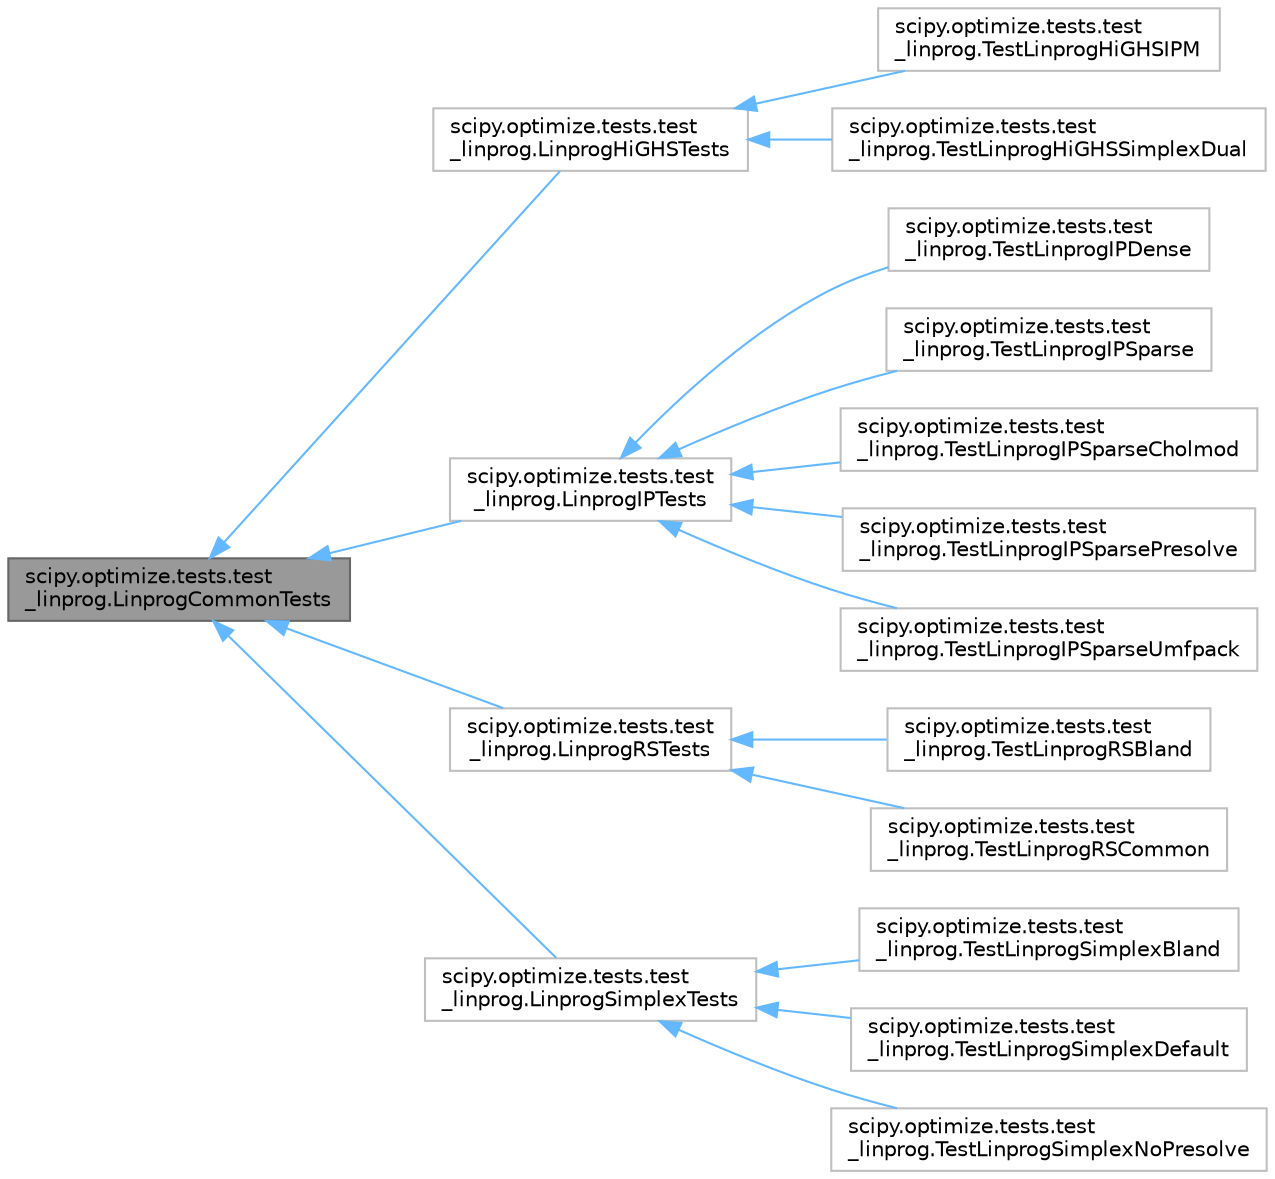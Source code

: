 digraph "scipy.optimize.tests.test_linprog.LinprogCommonTests"
{
 // LATEX_PDF_SIZE
  bgcolor="transparent";
  edge [fontname=Helvetica,fontsize=10,labelfontname=Helvetica,labelfontsize=10];
  node [fontname=Helvetica,fontsize=10,shape=box,height=0.2,width=0.4];
  rankdir="LR";
  Node1 [id="Node000001",label="scipy.optimize.tests.test\l_linprog.LinprogCommonTests",height=0.2,width=0.4,color="gray40", fillcolor="grey60", style="filled", fontcolor="black",tooltip="Common Tests #."];
  Node1 -> Node2 [id="edge1_Node000001_Node000002",dir="back",color="steelblue1",style="solid",tooltip=" "];
  Node2 [id="Node000002",label="scipy.optimize.tests.test\l_linprog.LinprogHiGHSTests",height=0.2,width=0.4,color="grey75", fillcolor="white", style="filled",URL="$d8/d46/classscipy_1_1optimize_1_1tests_1_1test__linprog_1_1LinprogHiGHSTests.html",tooltip=" "];
  Node2 -> Node3 [id="edge2_Node000002_Node000003",dir="back",color="steelblue1",style="solid",tooltip=" "];
  Node3 [id="Node000003",label="scipy.optimize.tests.test\l_linprog.TestLinprogHiGHSIPM",height=0.2,width=0.4,color="grey75", fillcolor="white", style="filled",URL="$d6/dd6/classscipy_1_1optimize_1_1tests_1_1test__linprog_1_1TestLinprogHiGHSIPM.html",tooltip=" "];
  Node2 -> Node4 [id="edge3_Node000002_Node000004",dir="back",color="steelblue1",style="solid",tooltip=" "];
  Node4 [id="Node000004",label="scipy.optimize.tests.test\l_linprog.TestLinprogHiGHSSimplexDual",height=0.2,width=0.4,color="grey75", fillcolor="white", style="filled",URL="$dc/db4/classscipy_1_1optimize_1_1tests_1_1test__linprog_1_1TestLinprogHiGHSSimplexDual.html",tooltip=" "];
  Node1 -> Node5 [id="edge4_Node000001_Node000005",dir="back",color="steelblue1",style="solid",tooltip=" "];
  Node5 [id="Node000005",label="scipy.optimize.tests.test\l_linprog.LinprogIPTests",height=0.2,width=0.4,color="grey75", fillcolor="white", style="filled",URL="$d9/db6/classscipy_1_1optimize_1_1tests_1_1test__linprog_1_1LinprogIPTests.html",tooltip=" "];
  Node5 -> Node6 [id="edge5_Node000005_Node000006",dir="back",color="steelblue1",style="solid",tooltip=" "];
  Node6 [id="Node000006",label="scipy.optimize.tests.test\l_linprog.TestLinprogIPDense",height=0.2,width=0.4,color="grey75", fillcolor="white", style="filled",URL="$dd/de0/classscipy_1_1optimize_1_1tests_1_1test__linprog_1_1TestLinprogIPDense.html",tooltip=" "];
  Node5 -> Node7 [id="edge6_Node000005_Node000007",dir="back",color="steelblue1",style="solid",tooltip=" "];
  Node7 [id="Node000007",label="scipy.optimize.tests.test\l_linprog.TestLinprogIPSparse",height=0.2,width=0.4,color="grey75", fillcolor="white", style="filled",URL="$db/d87/classscipy_1_1optimize_1_1tests_1_1test__linprog_1_1TestLinprogIPSparse.html",tooltip=" "];
  Node5 -> Node8 [id="edge7_Node000005_Node000008",dir="back",color="steelblue1",style="solid",tooltip=" "];
  Node8 [id="Node000008",label="scipy.optimize.tests.test\l_linprog.TestLinprogIPSparseCholmod",height=0.2,width=0.4,color="grey75", fillcolor="white", style="filled",URL="$d5/da9/classscipy_1_1optimize_1_1tests_1_1test__linprog_1_1TestLinprogIPSparseCholmod.html",tooltip=" "];
  Node5 -> Node9 [id="edge8_Node000005_Node000009",dir="back",color="steelblue1",style="solid",tooltip=" "];
  Node9 [id="Node000009",label="scipy.optimize.tests.test\l_linprog.TestLinprogIPSparsePresolve",height=0.2,width=0.4,color="grey75", fillcolor="white", style="filled",URL="$d8/da0/classscipy_1_1optimize_1_1tests_1_1test__linprog_1_1TestLinprogIPSparsePresolve.html",tooltip=" "];
  Node5 -> Node10 [id="edge9_Node000005_Node000010",dir="back",color="steelblue1",style="solid",tooltip=" "];
  Node10 [id="Node000010",label="scipy.optimize.tests.test\l_linprog.TestLinprogIPSparseUmfpack",height=0.2,width=0.4,color="grey75", fillcolor="white", style="filled",URL="$d8/d0b/classscipy_1_1optimize_1_1tests_1_1test__linprog_1_1TestLinprogIPSparseUmfpack.html",tooltip=" "];
  Node1 -> Node11 [id="edge10_Node000001_Node000011",dir="back",color="steelblue1",style="solid",tooltip=" "];
  Node11 [id="Node000011",label="scipy.optimize.tests.test\l_linprog.LinprogRSTests",height=0.2,width=0.4,color="grey75", fillcolor="white", style="filled",URL="$d9/d68/classscipy_1_1optimize_1_1tests_1_1test__linprog_1_1LinprogRSTests.html",tooltip=" "];
  Node11 -> Node12 [id="edge11_Node000011_Node000012",dir="back",color="steelblue1",style="solid",tooltip=" "];
  Node12 [id="Node000012",label="scipy.optimize.tests.test\l_linprog.TestLinprogRSBland",height=0.2,width=0.4,color="grey75", fillcolor="white", style="filled",URL="$db/d7f/classscipy_1_1optimize_1_1tests_1_1test__linprog_1_1TestLinprogRSBland.html",tooltip=" "];
  Node11 -> Node13 [id="edge12_Node000011_Node000013",dir="back",color="steelblue1",style="solid",tooltip=" "];
  Node13 [id="Node000013",label="scipy.optimize.tests.test\l_linprog.TestLinprogRSCommon",height=0.2,width=0.4,color="grey75", fillcolor="white", style="filled",URL="$dd/d70/classscipy_1_1optimize_1_1tests_1_1test__linprog_1_1TestLinprogRSCommon.html",tooltip=" "];
  Node1 -> Node14 [id="edge13_Node000001_Node000014",dir="back",color="steelblue1",style="solid",tooltip=" "];
  Node14 [id="Node000014",label="scipy.optimize.tests.test\l_linprog.LinprogSimplexTests",height=0.2,width=0.4,color="grey75", fillcolor="white", style="filled",URL="$d7/d1e/classscipy_1_1optimize_1_1tests_1_1test__linprog_1_1LinprogSimplexTests.html",tooltip=" "];
  Node14 -> Node15 [id="edge14_Node000014_Node000015",dir="back",color="steelblue1",style="solid",tooltip=" "];
  Node15 [id="Node000015",label="scipy.optimize.tests.test\l_linprog.TestLinprogSimplexBland",height=0.2,width=0.4,color="grey75", fillcolor="white", style="filled",URL="$d1/d8c/classscipy_1_1optimize_1_1tests_1_1test__linprog_1_1TestLinprogSimplexBland.html",tooltip=" "];
  Node14 -> Node16 [id="edge15_Node000014_Node000016",dir="back",color="steelblue1",style="solid",tooltip=" "];
  Node16 [id="Node000016",label="scipy.optimize.tests.test\l_linprog.TestLinprogSimplexDefault",height=0.2,width=0.4,color="grey75", fillcolor="white", style="filled",URL="$da/d94/classscipy_1_1optimize_1_1tests_1_1test__linprog_1_1TestLinprogSimplexDefault.html",tooltip=" "];
  Node14 -> Node17 [id="edge16_Node000014_Node000017",dir="back",color="steelblue1",style="solid",tooltip=" "];
  Node17 [id="Node000017",label="scipy.optimize.tests.test\l_linprog.TestLinprogSimplexNoPresolve",height=0.2,width=0.4,color="grey75", fillcolor="white", style="filled",URL="$d5/de5/classscipy_1_1optimize_1_1tests_1_1test__linprog_1_1TestLinprogSimplexNoPresolve.html",tooltip=" "];
}
